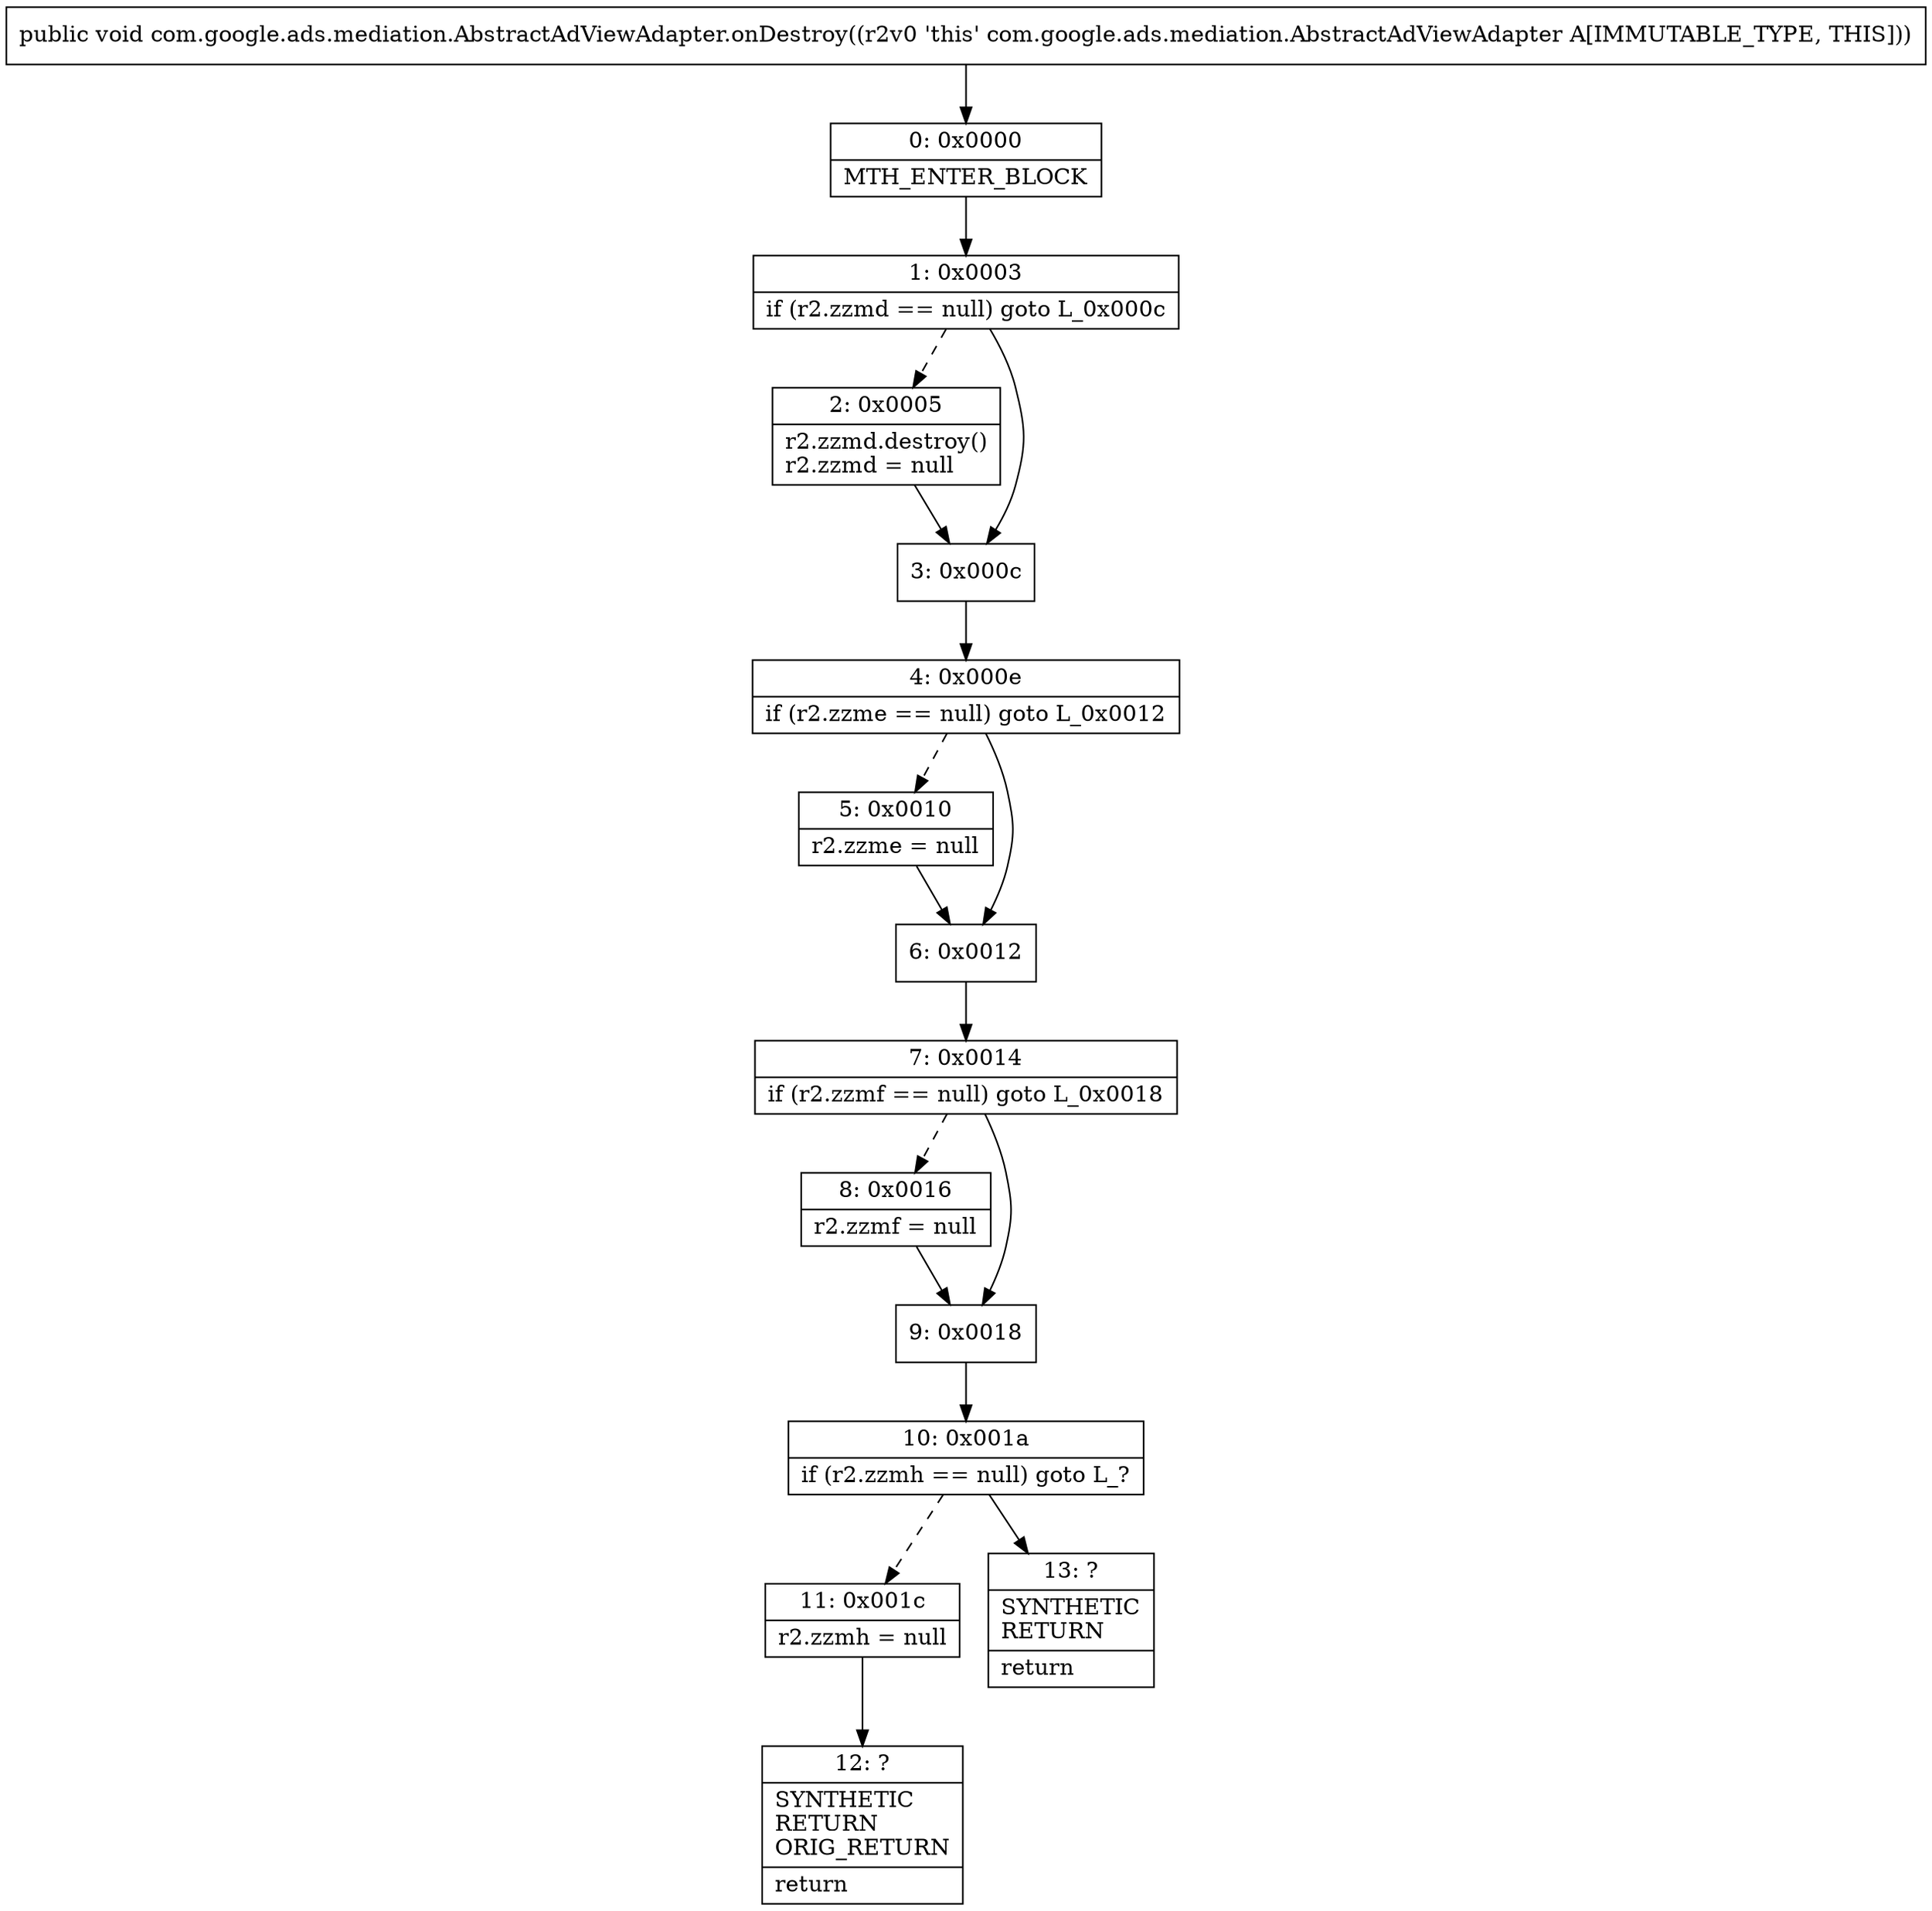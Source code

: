 digraph "CFG forcom.google.ads.mediation.AbstractAdViewAdapter.onDestroy()V" {
Node_0 [shape=record,label="{0\:\ 0x0000|MTH_ENTER_BLOCK\l}"];
Node_1 [shape=record,label="{1\:\ 0x0003|if (r2.zzmd == null) goto L_0x000c\l}"];
Node_2 [shape=record,label="{2\:\ 0x0005|r2.zzmd.destroy()\lr2.zzmd = null\l}"];
Node_3 [shape=record,label="{3\:\ 0x000c}"];
Node_4 [shape=record,label="{4\:\ 0x000e|if (r2.zzme == null) goto L_0x0012\l}"];
Node_5 [shape=record,label="{5\:\ 0x0010|r2.zzme = null\l}"];
Node_6 [shape=record,label="{6\:\ 0x0012}"];
Node_7 [shape=record,label="{7\:\ 0x0014|if (r2.zzmf == null) goto L_0x0018\l}"];
Node_8 [shape=record,label="{8\:\ 0x0016|r2.zzmf = null\l}"];
Node_9 [shape=record,label="{9\:\ 0x0018}"];
Node_10 [shape=record,label="{10\:\ 0x001a|if (r2.zzmh == null) goto L_?\l}"];
Node_11 [shape=record,label="{11\:\ 0x001c|r2.zzmh = null\l}"];
Node_12 [shape=record,label="{12\:\ ?|SYNTHETIC\lRETURN\lORIG_RETURN\l|return\l}"];
Node_13 [shape=record,label="{13\:\ ?|SYNTHETIC\lRETURN\l|return\l}"];
MethodNode[shape=record,label="{public void com.google.ads.mediation.AbstractAdViewAdapter.onDestroy((r2v0 'this' com.google.ads.mediation.AbstractAdViewAdapter A[IMMUTABLE_TYPE, THIS])) }"];
MethodNode -> Node_0;
Node_0 -> Node_1;
Node_1 -> Node_2[style=dashed];
Node_1 -> Node_3;
Node_2 -> Node_3;
Node_3 -> Node_4;
Node_4 -> Node_5[style=dashed];
Node_4 -> Node_6;
Node_5 -> Node_6;
Node_6 -> Node_7;
Node_7 -> Node_8[style=dashed];
Node_7 -> Node_9;
Node_8 -> Node_9;
Node_9 -> Node_10;
Node_10 -> Node_11[style=dashed];
Node_10 -> Node_13;
Node_11 -> Node_12;
}

